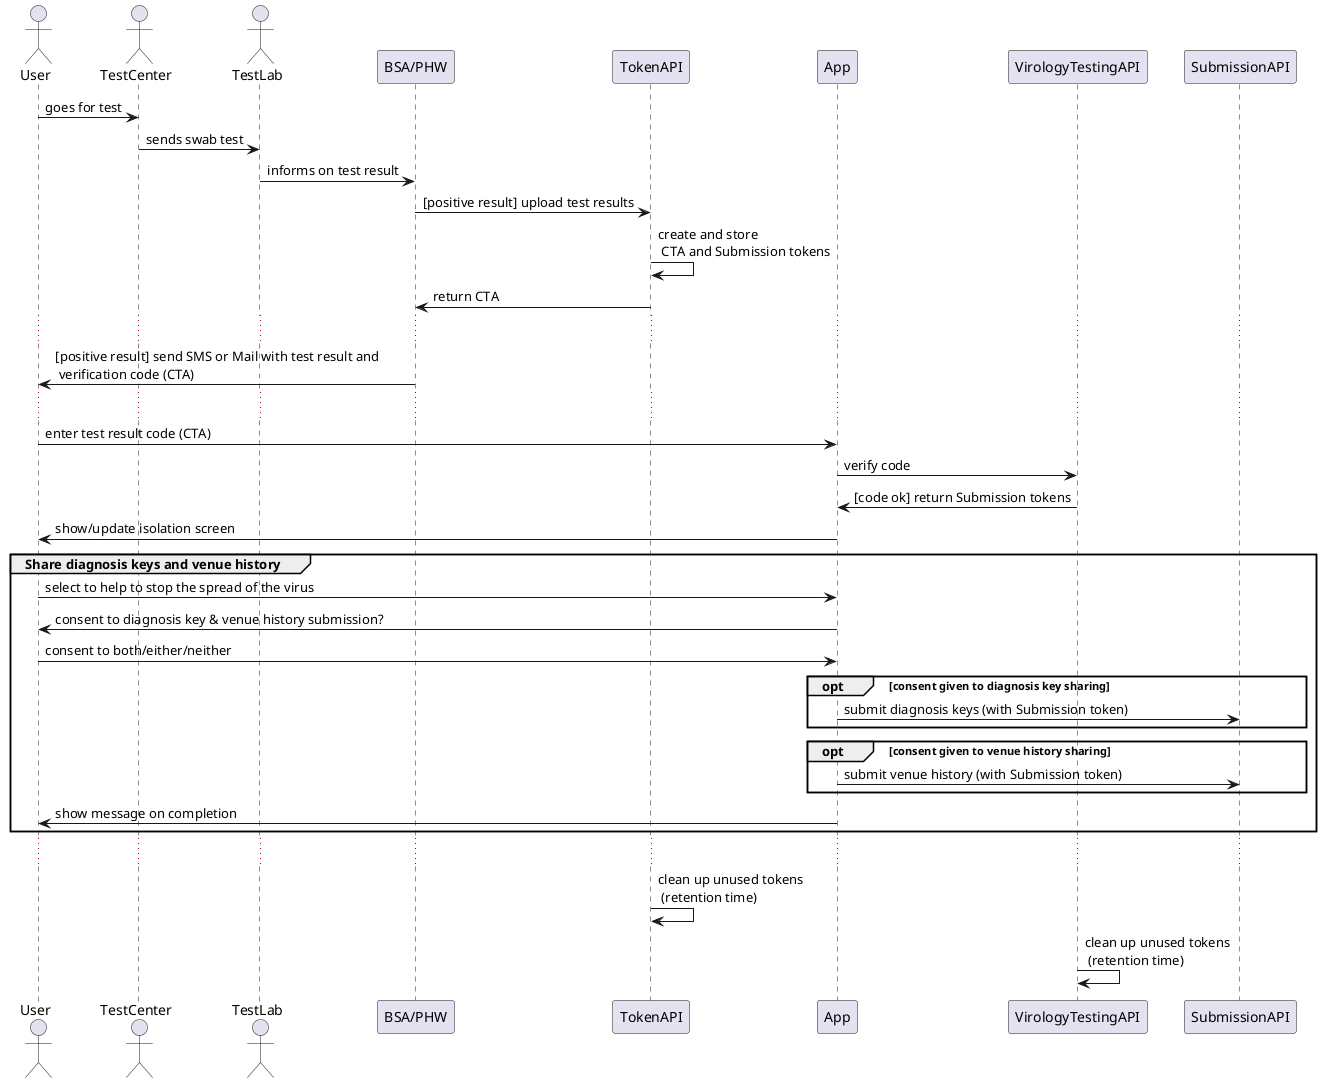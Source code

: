 @startuml system-flow_enter-test-result-code

Actor User
Actor TestCenter
Actor TestLab
Participant "BSA/PHW"

User -> TestCenter: goes for test
TestLab <- TestCenter: sends swab test
TestLab -> "BSA/PHW": informs on test result

"BSA/PHW" -> TokenAPI: [positive result] upload test results
TokenAPI -> TokenAPI: create and store \n CTA and Submission tokens
"BSA/PHW" <- TokenAPI: return CTA

...
"BSA/PHW" -> User: [positive result] send SMS or Mail with test result and \n verification code (CTA)
...

User -> App: enter test result code (CTA)
App -> VirologyTestingAPI: verify code
App <- VirologyTestingAPI: [code ok] return Submission tokens
App -> User: show/update isolation screen
group Share diagnosis keys and venue history
User->App: select to help to stop the spread of the virus
App -> User: consent to diagnosis key & venue history submission?
User -> App : consent to both/either/neither
opt consent given to diagnosis key sharing
App -> SubmissionAPI: submit diagnosis keys (with Submission token)
end
opt consent given to venue history sharing
App -> SubmissionAPI: submit venue history (with Submission token)
end
App -> User: show message on completion
end
...
TokenAPI -> TokenAPI: clean up unused tokens \n (retention time)
VirologyTestingAPI -> VirologyTestingAPI: clean up unused tokens \n (retention time)


@enduml
